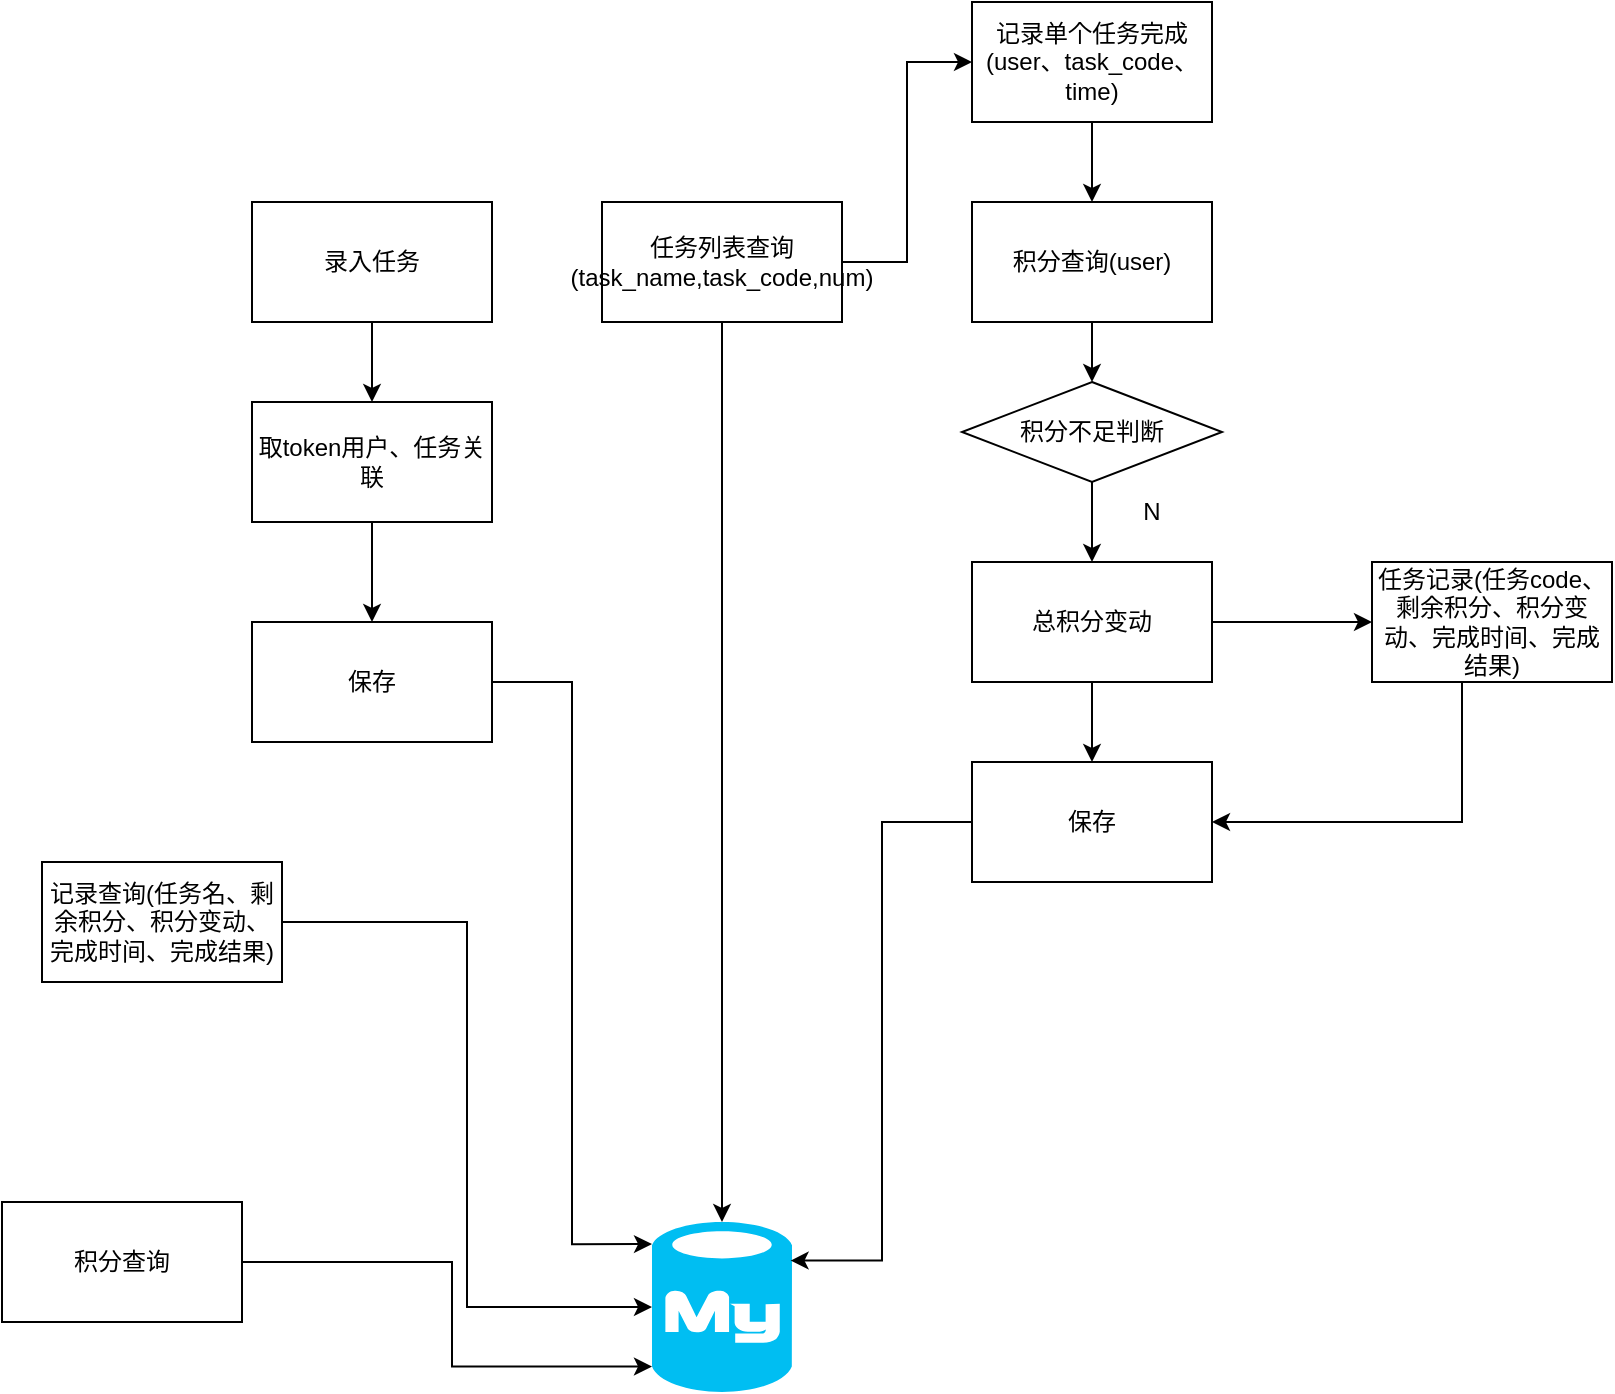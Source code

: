 <mxfile version="20.1.1" type="github">
  <diagram id="5q5c3lRfItl9dn9ke-sF" name="Page-1">
    <mxGraphModel dx="782" dy="436" grid="1" gridSize="10" guides="1" tooltips="1" connect="1" arrows="1" fold="1" page="1" pageScale="1" pageWidth="827" pageHeight="1169" math="0" shadow="0">
      <root>
        <mxCell id="0" />
        <mxCell id="1" parent="0" />
        <mxCell id="MqyLW4L-psCNU-2SYsgu-3" value="" style="edgeStyle=orthogonalEdgeStyle;rounded=0;orthogonalLoop=1;jettySize=auto;html=1;" parent="1" source="MqyLW4L-psCNU-2SYsgu-1" target="MqyLW4L-psCNU-2SYsgu-2" edge="1">
          <mxGeometry relative="1" as="geometry" />
        </mxCell>
        <mxCell id="MqyLW4L-psCNU-2SYsgu-1" value="录入任务" style="rounded=0;whiteSpace=wrap;html=1;" parent="1" vertex="1">
          <mxGeometry x="255" y="250" width="120" height="60" as="geometry" />
        </mxCell>
        <mxCell id="MqyLW4L-psCNU-2SYsgu-6" value="" style="edgeStyle=orthogonalEdgeStyle;rounded=0;orthogonalLoop=1;jettySize=auto;html=1;" parent="1" source="MqyLW4L-psCNU-2SYsgu-2" target="MqyLW4L-psCNU-2SYsgu-5" edge="1">
          <mxGeometry relative="1" as="geometry" />
        </mxCell>
        <mxCell id="MqyLW4L-psCNU-2SYsgu-2" value="取token用户、任务关联" style="rounded=0;whiteSpace=wrap;html=1;" parent="1" vertex="1">
          <mxGeometry x="255" y="350" width="120" height="60" as="geometry" />
        </mxCell>
        <mxCell id="MqyLW4L-psCNU-2SYsgu-4" value="" style="verticalLabelPosition=bottom;html=1;verticalAlign=top;align=center;strokeColor=none;fillColor=#00BEF2;shape=mxgraph.azure.mysql_database;" parent="1" vertex="1">
          <mxGeometry x="455" y="760" width="70" height="85" as="geometry" />
        </mxCell>
        <mxCell id="MqyLW4L-psCNU-2SYsgu-8" style="edgeStyle=orthogonalEdgeStyle;rounded=0;orthogonalLoop=1;jettySize=auto;html=1;entryX=0;entryY=0.13;entryDx=0;entryDy=0;entryPerimeter=0;" parent="1" source="MqyLW4L-psCNU-2SYsgu-5" target="MqyLW4L-psCNU-2SYsgu-4" edge="1">
          <mxGeometry relative="1" as="geometry">
            <mxPoint x="465" y="490" as="targetPoint" />
          </mxGeometry>
        </mxCell>
        <mxCell id="MqyLW4L-psCNU-2SYsgu-5" value="保存" style="rounded=0;whiteSpace=wrap;html=1;" parent="1" vertex="1">
          <mxGeometry x="255" y="460" width="120" height="60" as="geometry" />
        </mxCell>
        <mxCell id="MqyLW4L-psCNU-2SYsgu-26" style="edgeStyle=orthogonalEdgeStyle;rounded=0;orthogonalLoop=1;jettySize=auto;html=1;entryX=0.5;entryY=0;entryDx=0;entryDy=0;exitX=0.5;exitY=1;exitDx=0;exitDy=0;" parent="1" source="MqyLW4L-psCNU-2SYsgu-9" target="MqyLW4L-psCNU-2SYsgu-15" edge="1">
          <mxGeometry relative="1" as="geometry">
            <mxPoint x="675" y="210" as="sourcePoint" />
          </mxGeometry>
        </mxCell>
        <mxCell id="MqyLW4L-psCNU-2SYsgu-9" value="记录单个任务完成&lt;br&gt;(user、task_code、time)" style="rounded=0;whiteSpace=wrap;html=1;" parent="1" vertex="1">
          <mxGeometry x="615" y="150" width="120" height="60" as="geometry" />
        </mxCell>
        <mxCell id="MqyLW4L-psCNU-2SYsgu-13" value="" style="edgeStyle=orthogonalEdgeStyle;rounded=0;orthogonalLoop=1;jettySize=auto;html=1;" parent="1" source="MqyLW4L-psCNU-2SYsgu-10" target="MqyLW4L-psCNU-2SYsgu-12" edge="1">
          <mxGeometry relative="1" as="geometry" />
        </mxCell>
        <mxCell id="MqyLW4L-psCNU-2SYsgu-31" value="" style="edgeStyle=orthogonalEdgeStyle;rounded=0;orthogonalLoop=1;jettySize=auto;html=1;" parent="1" source="MqyLW4L-psCNU-2SYsgu-10" target="MqyLW4L-psCNU-2SYsgu-30" edge="1">
          <mxGeometry relative="1" as="geometry" />
        </mxCell>
        <mxCell id="MqyLW4L-psCNU-2SYsgu-10" value="总积分变动" style="rounded=0;whiteSpace=wrap;html=1;" parent="1" vertex="1">
          <mxGeometry x="615" y="430" width="120" height="60" as="geometry" />
        </mxCell>
        <mxCell id="MqyLW4L-psCNU-2SYsgu-14" style="edgeStyle=orthogonalEdgeStyle;rounded=0;orthogonalLoop=1;jettySize=auto;html=1;entryX=0.99;entryY=0.227;entryDx=0;entryDy=0;entryPerimeter=0;" parent="1" source="MqyLW4L-psCNU-2SYsgu-12" target="MqyLW4L-psCNU-2SYsgu-4" edge="1">
          <mxGeometry relative="1" as="geometry">
            <mxPoint x="545" y="490" as="targetPoint" />
          </mxGeometry>
        </mxCell>
        <mxCell id="MqyLW4L-psCNU-2SYsgu-12" value="保存" style="rounded=0;whiteSpace=wrap;html=1;" parent="1" vertex="1">
          <mxGeometry x="615" y="530" width="120" height="60" as="geometry" />
        </mxCell>
        <mxCell id="MqyLW4L-psCNU-2SYsgu-25" style="edgeStyle=orthogonalEdgeStyle;rounded=0;orthogonalLoop=1;jettySize=auto;html=1;entryX=0.5;entryY=0;entryDx=0;entryDy=0;" parent="1" source="MqyLW4L-psCNU-2SYsgu-15" target="MqyLW4L-psCNU-2SYsgu-16" edge="1">
          <mxGeometry relative="1" as="geometry" />
        </mxCell>
        <mxCell id="MqyLW4L-psCNU-2SYsgu-15" value="积分查询(user)" style="rounded=0;whiteSpace=wrap;html=1;" parent="1" vertex="1">
          <mxGeometry x="615" y="250" width="120" height="60" as="geometry" />
        </mxCell>
        <mxCell id="MqyLW4L-psCNU-2SYsgu-18" value="" style="edgeStyle=orthogonalEdgeStyle;rounded=0;orthogonalLoop=1;jettySize=auto;html=1;" parent="1" source="MqyLW4L-psCNU-2SYsgu-16" target="MqyLW4L-psCNU-2SYsgu-10" edge="1">
          <mxGeometry relative="1" as="geometry" />
        </mxCell>
        <mxCell id="MqyLW4L-psCNU-2SYsgu-16" value="积分不足判断" style="rhombus;whiteSpace=wrap;html=1;rounded=0;" parent="1" vertex="1">
          <mxGeometry x="610" y="340" width="130" height="50" as="geometry" />
        </mxCell>
        <mxCell id="MqyLW4L-psCNU-2SYsgu-19" value="N" style="text;html=1;strokeColor=none;fillColor=none;align=center;verticalAlign=middle;whiteSpace=wrap;rounded=0;" parent="1" vertex="1">
          <mxGeometry x="685" y="400" width="40" height="10" as="geometry" />
        </mxCell>
        <mxCell id="YdHMnDvvrbWeLoP-S1ga-2" style="edgeStyle=orthogonalEdgeStyle;rounded=0;orthogonalLoop=1;jettySize=auto;html=1;entryX=0;entryY=0.85;entryDx=0;entryDy=0;entryPerimeter=0;" edge="1" parent="1" source="MqyLW4L-psCNU-2SYsgu-27" target="MqyLW4L-psCNU-2SYsgu-4">
          <mxGeometry relative="1" as="geometry">
            <Array as="points">
              <mxPoint x="355" y="780" />
              <mxPoint x="355" y="832" />
            </Array>
          </mxGeometry>
        </mxCell>
        <mxCell id="MqyLW4L-psCNU-2SYsgu-27" value="积分查询" style="rounded=0;whiteSpace=wrap;html=1;" parent="1" vertex="1">
          <mxGeometry x="130" y="750" width="120" height="60" as="geometry" />
        </mxCell>
        <mxCell id="MqyLW4L-psCNU-2SYsgu-33" style="edgeStyle=orthogonalEdgeStyle;rounded=0;orthogonalLoop=1;jettySize=auto;html=1;entryX=0;entryY=0.5;entryDx=0;entryDy=0;entryPerimeter=0;" parent="1" source="MqyLW4L-psCNU-2SYsgu-29" target="MqyLW4L-psCNU-2SYsgu-4" edge="1">
          <mxGeometry relative="1" as="geometry" />
        </mxCell>
        <mxCell id="MqyLW4L-psCNU-2SYsgu-29" value="记录查询(任务名、剩余积分、积分变动、完成时间、完成结果)" style="rounded=0;whiteSpace=wrap;html=1;" parent="1" vertex="1">
          <mxGeometry x="150" y="580" width="120" height="60" as="geometry" />
        </mxCell>
        <mxCell id="MqyLW4L-psCNU-2SYsgu-32" style="edgeStyle=orthogonalEdgeStyle;rounded=0;orthogonalLoop=1;jettySize=auto;html=1;entryX=1;entryY=0.5;entryDx=0;entryDy=0;" parent="1" source="MqyLW4L-psCNU-2SYsgu-30" target="MqyLW4L-psCNU-2SYsgu-12" edge="1">
          <mxGeometry relative="1" as="geometry">
            <Array as="points">
              <mxPoint x="860" y="560" />
            </Array>
          </mxGeometry>
        </mxCell>
        <mxCell id="MqyLW4L-psCNU-2SYsgu-30" value="任务记录(任务code、剩余积分、积分变动、完成时间、完成结果)" style="rounded=0;whiteSpace=wrap;html=1;" parent="1" vertex="1">
          <mxGeometry x="815" y="430" width="120" height="60" as="geometry" />
        </mxCell>
        <mxCell id="YdHMnDvvrbWeLoP-S1ga-4" style="edgeStyle=orthogonalEdgeStyle;rounded=0;orthogonalLoop=1;jettySize=auto;html=1;entryX=0.5;entryY=0;entryDx=0;entryDy=0;entryPerimeter=0;" edge="1" parent="1" source="YdHMnDvvrbWeLoP-S1ga-3" target="MqyLW4L-psCNU-2SYsgu-4">
          <mxGeometry relative="1" as="geometry" />
        </mxCell>
        <mxCell id="YdHMnDvvrbWeLoP-S1ga-5" style="edgeStyle=orthogonalEdgeStyle;rounded=0;orthogonalLoop=1;jettySize=auto;html=1;entryX=0;entryY=0.5;entryDx=0;entryDy=0;" edge="1" parent="1" source="YdHMnDvvrbWeLoP-S1ga-3" target="MqyLW4L-psCNU-2SYsgu-9">
          <mxGeometry relative="1" as="geometry" />
        </mxCell>
        <mxCell id="YdHMnDvvrbWeLoP-S1ga-3" value="任务列表查询(task_name,task_code,num)" style="rounded=0;whiteSpace=wrap;html=1;" vertex="1" parent="1">
          <mxGeometry x="430" y="250" width="120" height="60" as="geometry" />
        </mxCell>
      </root>
    </mxGraphModel>
  </diagram>
</mxfile>

